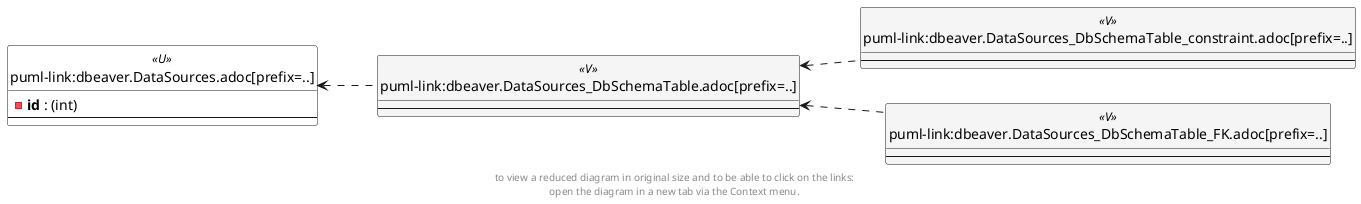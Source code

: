 @startuml
left to right direction
'top to bottom direction
hide circle
'avoide "." issues:
set namespaceSeparator none


skinparam class {
  BackgroundColor White
  BackgroundColor<<FN>> Yellow
  BackgroundColor<<FS>> Yellow
  BackgroundColor<<FT>> LightGray
  BackgroundColor<<IF>> Yellow
  BackgroundColor<<IS>> Yellow
  BackgroundColor<<P>> Aqua
  BackgroundColor<<PC>> Aqua
  BackgroundColor<<SN>> Yellow
  BackgroundColor<<SO>> SlateBlue
  BackgroundColor<<TF>> LightGray
  BackgroundColor<<TR>> Tomato
  BackgroundColor<<U>> White
  BackgroundColor<<V>> WhiteSmoke
  BackgroundColor<<X>> Aqua
}


entity "puml-link:dbeaver.DataSources.adoc[prefix=..]" as dbeaver.DataSources << U >> {
  - **id** : (int)
  --
}

entity "puml-link:dbeaver.DataSources_DbSchemaTable.adoc[prefix=..]" as dbeaver.DataSources_DbSchemaTable << V >> {
  --
}

entity "puml-link:dbeaver.DataSources_DbSchemaTable_constraint.adoc[prefix=..]" as dbeaver.DataSources_DbSchemaTable_constraint << V >> {
  --
}

entity "puml-link:dbeaver.DataSources_DbSchemaTable_FK.adoc[prefix=..]" as dbeaver.DataSources_DbSchemaTable_FK << V >> {
  --
}

dbeaver.DataSources <.. dbeaver.DataSources_DbSchemaTable
dbeaver.DataSources_DbSchemaTable <.. dbeaver.DataSources_DbSchemaTable_constraint
dbeaver.DataSources_DbSchemaTable <.. dbeaver.DataSources_DbSchemaTable_FK
footer
to view a reduced diagram in original size and to be able to click on the links:
open the diagram in a new tab via the Context menu.
end footer

@enduml

